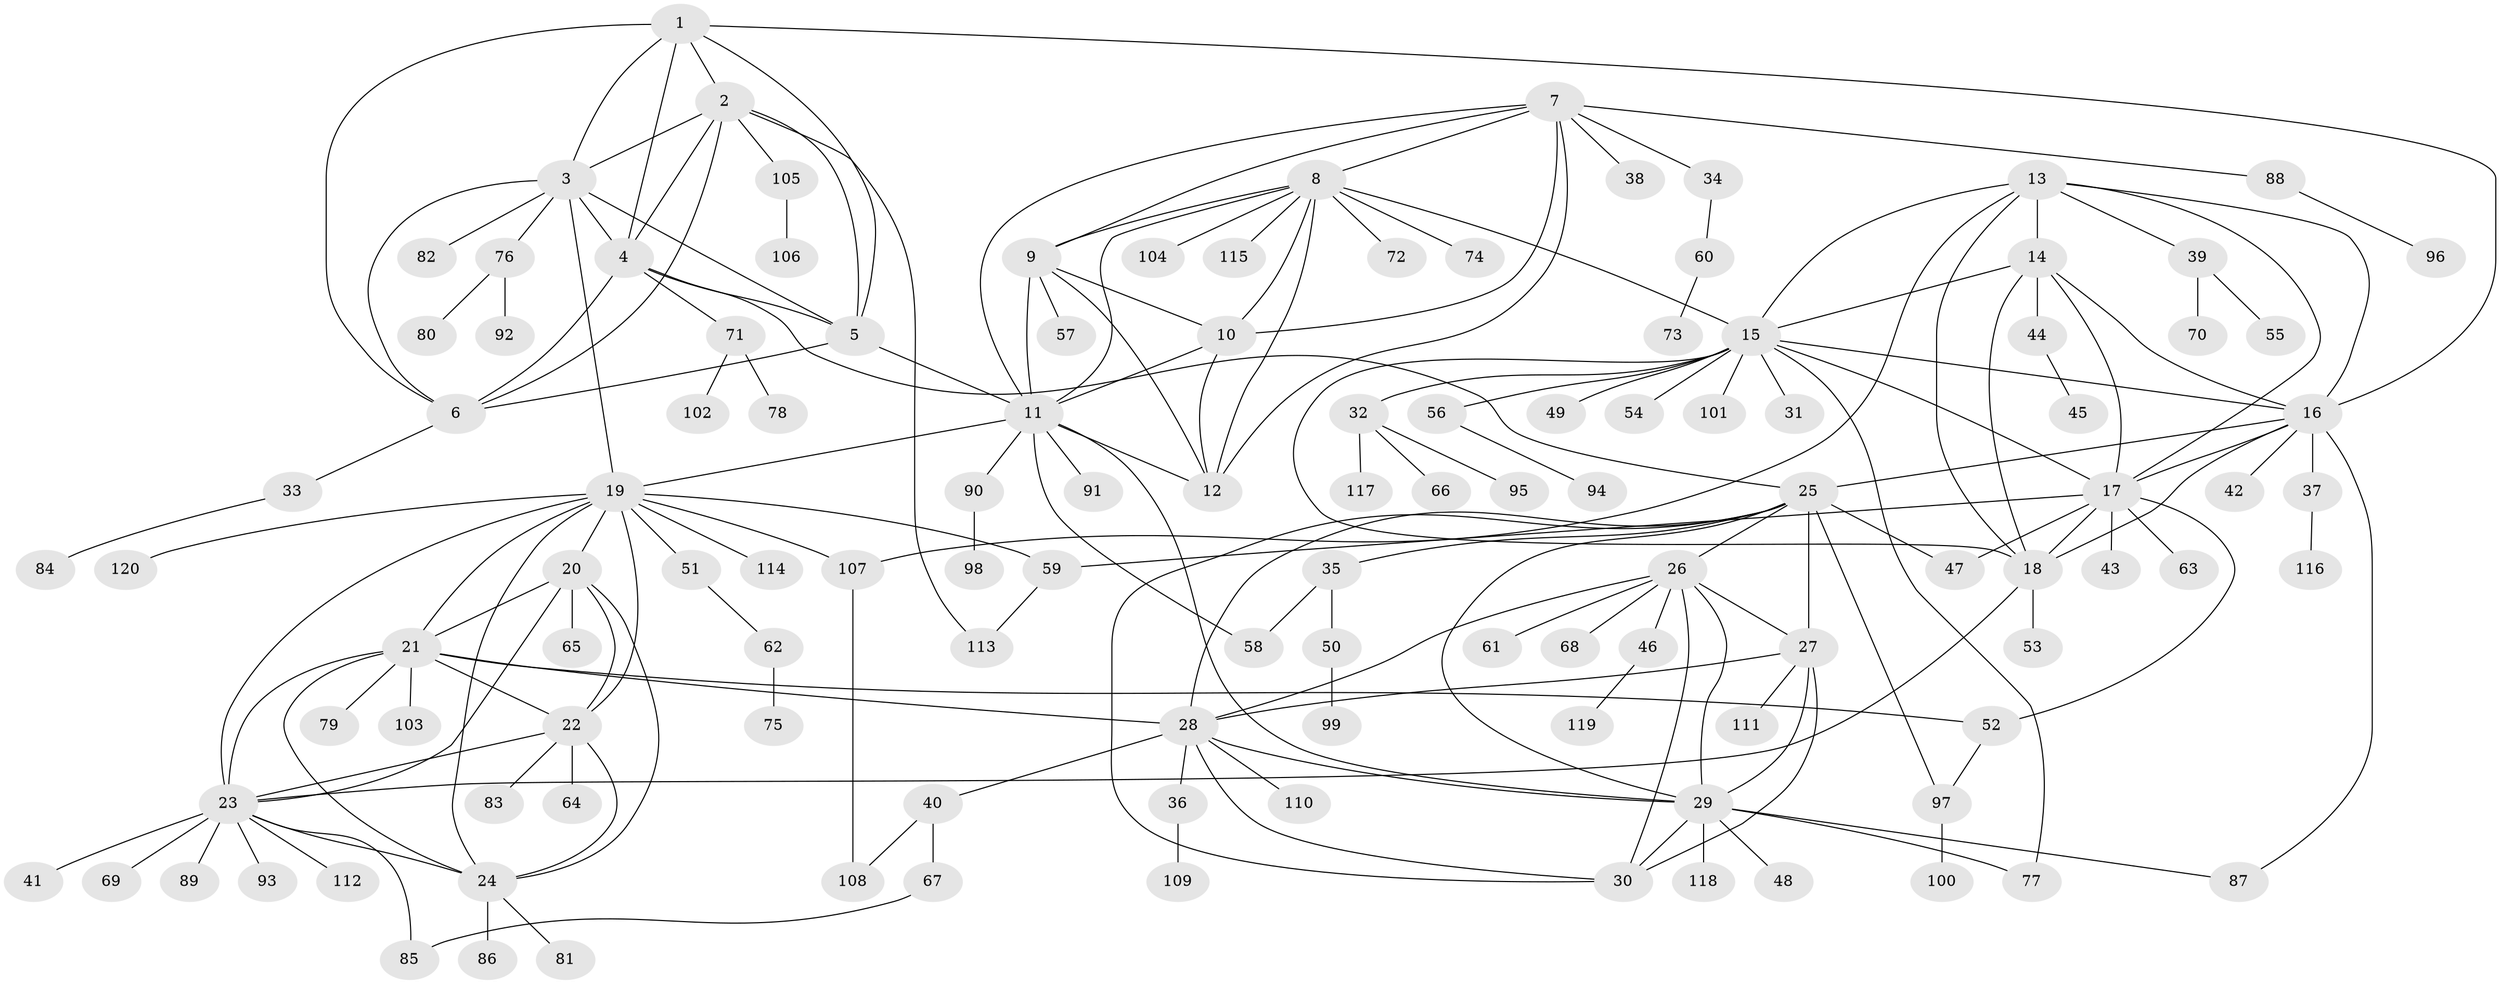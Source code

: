 // coarse degree distribution, {6: 0.05813953488372093, 7: 0.05813953488372093, 9: 0.023255813953488372, 13: 0.023255813953488372, 4: 0.03488372093023256, 8: 0.046511627906976744, 10: 0.03488372093023256, 1: 0.5581395348837209, 3: 0.08139534883720931, 2: 0.08139534883720931}
// Generated by graph-tools (version 1.1) at 2025/42/03/06/25 10:42:13]
// undirected, 120 vertices, 186 edges
graph export_dot {
graph [start="1"]
  node [color=gray90,style=filled];
  1;
  2;
  3;
  4;
  5;
  6;
  7;
  8;
  9;
  10;
  11;
  12;
  13;
  14;
  15;
  16;
  17;
  18;
  19;
  20;
  21;
  22;
  23;
  24;
  25;
  26;
  27;
  28;
  29;
  30;
  31;
  32;
  33;
  34;
  35;
  36;
  37;
  38;
  39;
  40;
  41;
  42;
  43;
  44;
  45;
  46;
  47;
  48;
  49;
  50;
  51;
  52;
  53;
  54;
  55;
  56;
  57;
  58;
  59;
  60;
  61;
  62;
  63;
  64;
  65;
  66;
  67;
  68;
  69;
  70;
  71;
  72;
  73;
  74;
  75;
  76;
  77;
  78;
  79;
  80;
  81;
  82;
  83;
  84;
  85;
  86;
  87;
  88;
  89;
  90;
  91;
  92;
  93;
  94;
  95;
  96;
  97;
  98;
  99;
  100;
  101;
  102;
  103;
  104;
  105;
  106;
  107;
  108;
  109;
  110;
  111;
  112;
  113;
  114;
  115;
  116;
  117;
  118;
  119;
  120;
  1 -- 2;
  1 -- 3;
  1 -- 4;
  1 -- 5;
  1 -- 6;
  1 -- 16;
  2 -- 3;
  2 -- 4;
  2 -- 5;
  2 -- 6;
  2 -- 105;
  2 -- 113;
  3 -- 4;
  3 -- 5;
  3 -- 6;
  3 -- 19;
  3 -- 76;
  3 -- 82;
  4 -- 5;
  4 -- 6;
  4 -- 25;
  4 -- 71;
  5 -- 6;
  5 -- 11;
  6 -- 33;
  7 -- 8;
  7 -- 9;
  7 -- 10;
  7 -- 11;
  7 -- 12;
  7 -- 34;
  7 -- 38;
  7 -- 88;
  8 -- 9;
  8 -- 10;
  8 -- 11;
  8 -- 12;
  8 -- 15;
  8 -- 72;
  8 -- 74;
  8 -- 104;
  8 -- 115;
  9 -- 10;
  9 -- 11;
  9 -- 12;
  9 -- 57;
  10 -- 11;
  10 -- 12;
  11 -- 12;
  11 -- 19;
  11 -- 29;
  11 -- 58;
  11 -- 90;
  11 -- 91;
  13 -- 14;
  13 -- 15;
  13 -- 16;
  13 -- 17;
  13 -- 18;
  13 -- 39;
  13 -- 107;
  14 -- 15;
  14 -- 16;
  14 -- 17;
  14 -- 18;
  14 -- 44;
  15 -- 16;
  15 -- 17;
  15 -- 18;
  15 -- 31;
  15 -- 32;
  15 -- 49;
  15 -- 54;
  15 -- 56;
  15 -- 77;
  15 -- 101;
  16 -- 17;
  16 -- 18;
  16 -- 25;
  16 -- 37;
  16 -- 42;
  16 -- 87;
  17 -- 18;
  17 -- 43;
  17 -- 47;
  17 -- 52;
  17 -- 59;
  17 -- 63;
  18 -- 23;
  18 -- 53;
  19 -- 20;
  19 -- 21;
  19 -- 22;
  19 -- 23;
  19 -- 24;
  19 -- 51;
  19 -- 59;
  19 -- 107;
  19 -- 114;
  19 -- 120;
  20 -- 21;
  20 -- 22;
  20 -- 23;
  20 -- 24;
  20 -- 65;
  21 -- 22;
  21 -- 23;
  21 -- 24;
  21 -- 28;
  21 -- 52;
  21 -- 79;
  21 -- 103;
  22 -- 23;
  22 -- 24;
  22 -- 64;
  22 -- 83;
  23 -- 24;
  23 -- 41;
  23 -- 69;
  23 -- 85;
  23 -- 89;
  23 -- 93;
  23 -- 112;
  24 -- 81;
  24 -- 86;
  25 -- 26;
  25 -- 27;
  25 -- 28;
  25 -- 29;
  25 -- 30;
  25 -- 35;
  25 -- 47;
  25 -- 97;
  26 -- 27;
  26 -- 28;
  26 -- 29;
  26 -- 30;
  26 -- 46;
  26 -- 61;
  26 -- 68;
  27 -- 28;
  27 -- 29;
  27 -- 30;
  27 -- 111;
  28 -- 29;
  28 -- 30;
  28 -- 36;
  28 -- 40;
  28 -- 110;
  29 -- 30;
  29 -- 48;
  29 -- 77;
  29 -- 87;
  29 -- 118;
  32 -- 66;
  32 -- 95;
  32 -- 117;
  33 -- 84;
  34 -- 60;
  35 -- 50;
  35 -- 58;
  36 -- 109;
  37 -- 116;
  39 -- 55;
  39 -- 70;
  40 -- 67;
  40 -- 108;
  44 -- 45;
  46 -- 119;
  50 -- 99;
  51 -- 62;
  52 -- 97;
  56 -- 94;
  59 -- 113;
  60 -- 73;
  62 -- 75;
  67 -- 85;
  71 -- 78;
  71 -- 102;
  76 -- 80;
  76 -- 92;
  88 -- 96;
  90 -- 98;
  97 -- 100;
  105 -- 106;
  107 -- 108;
}
